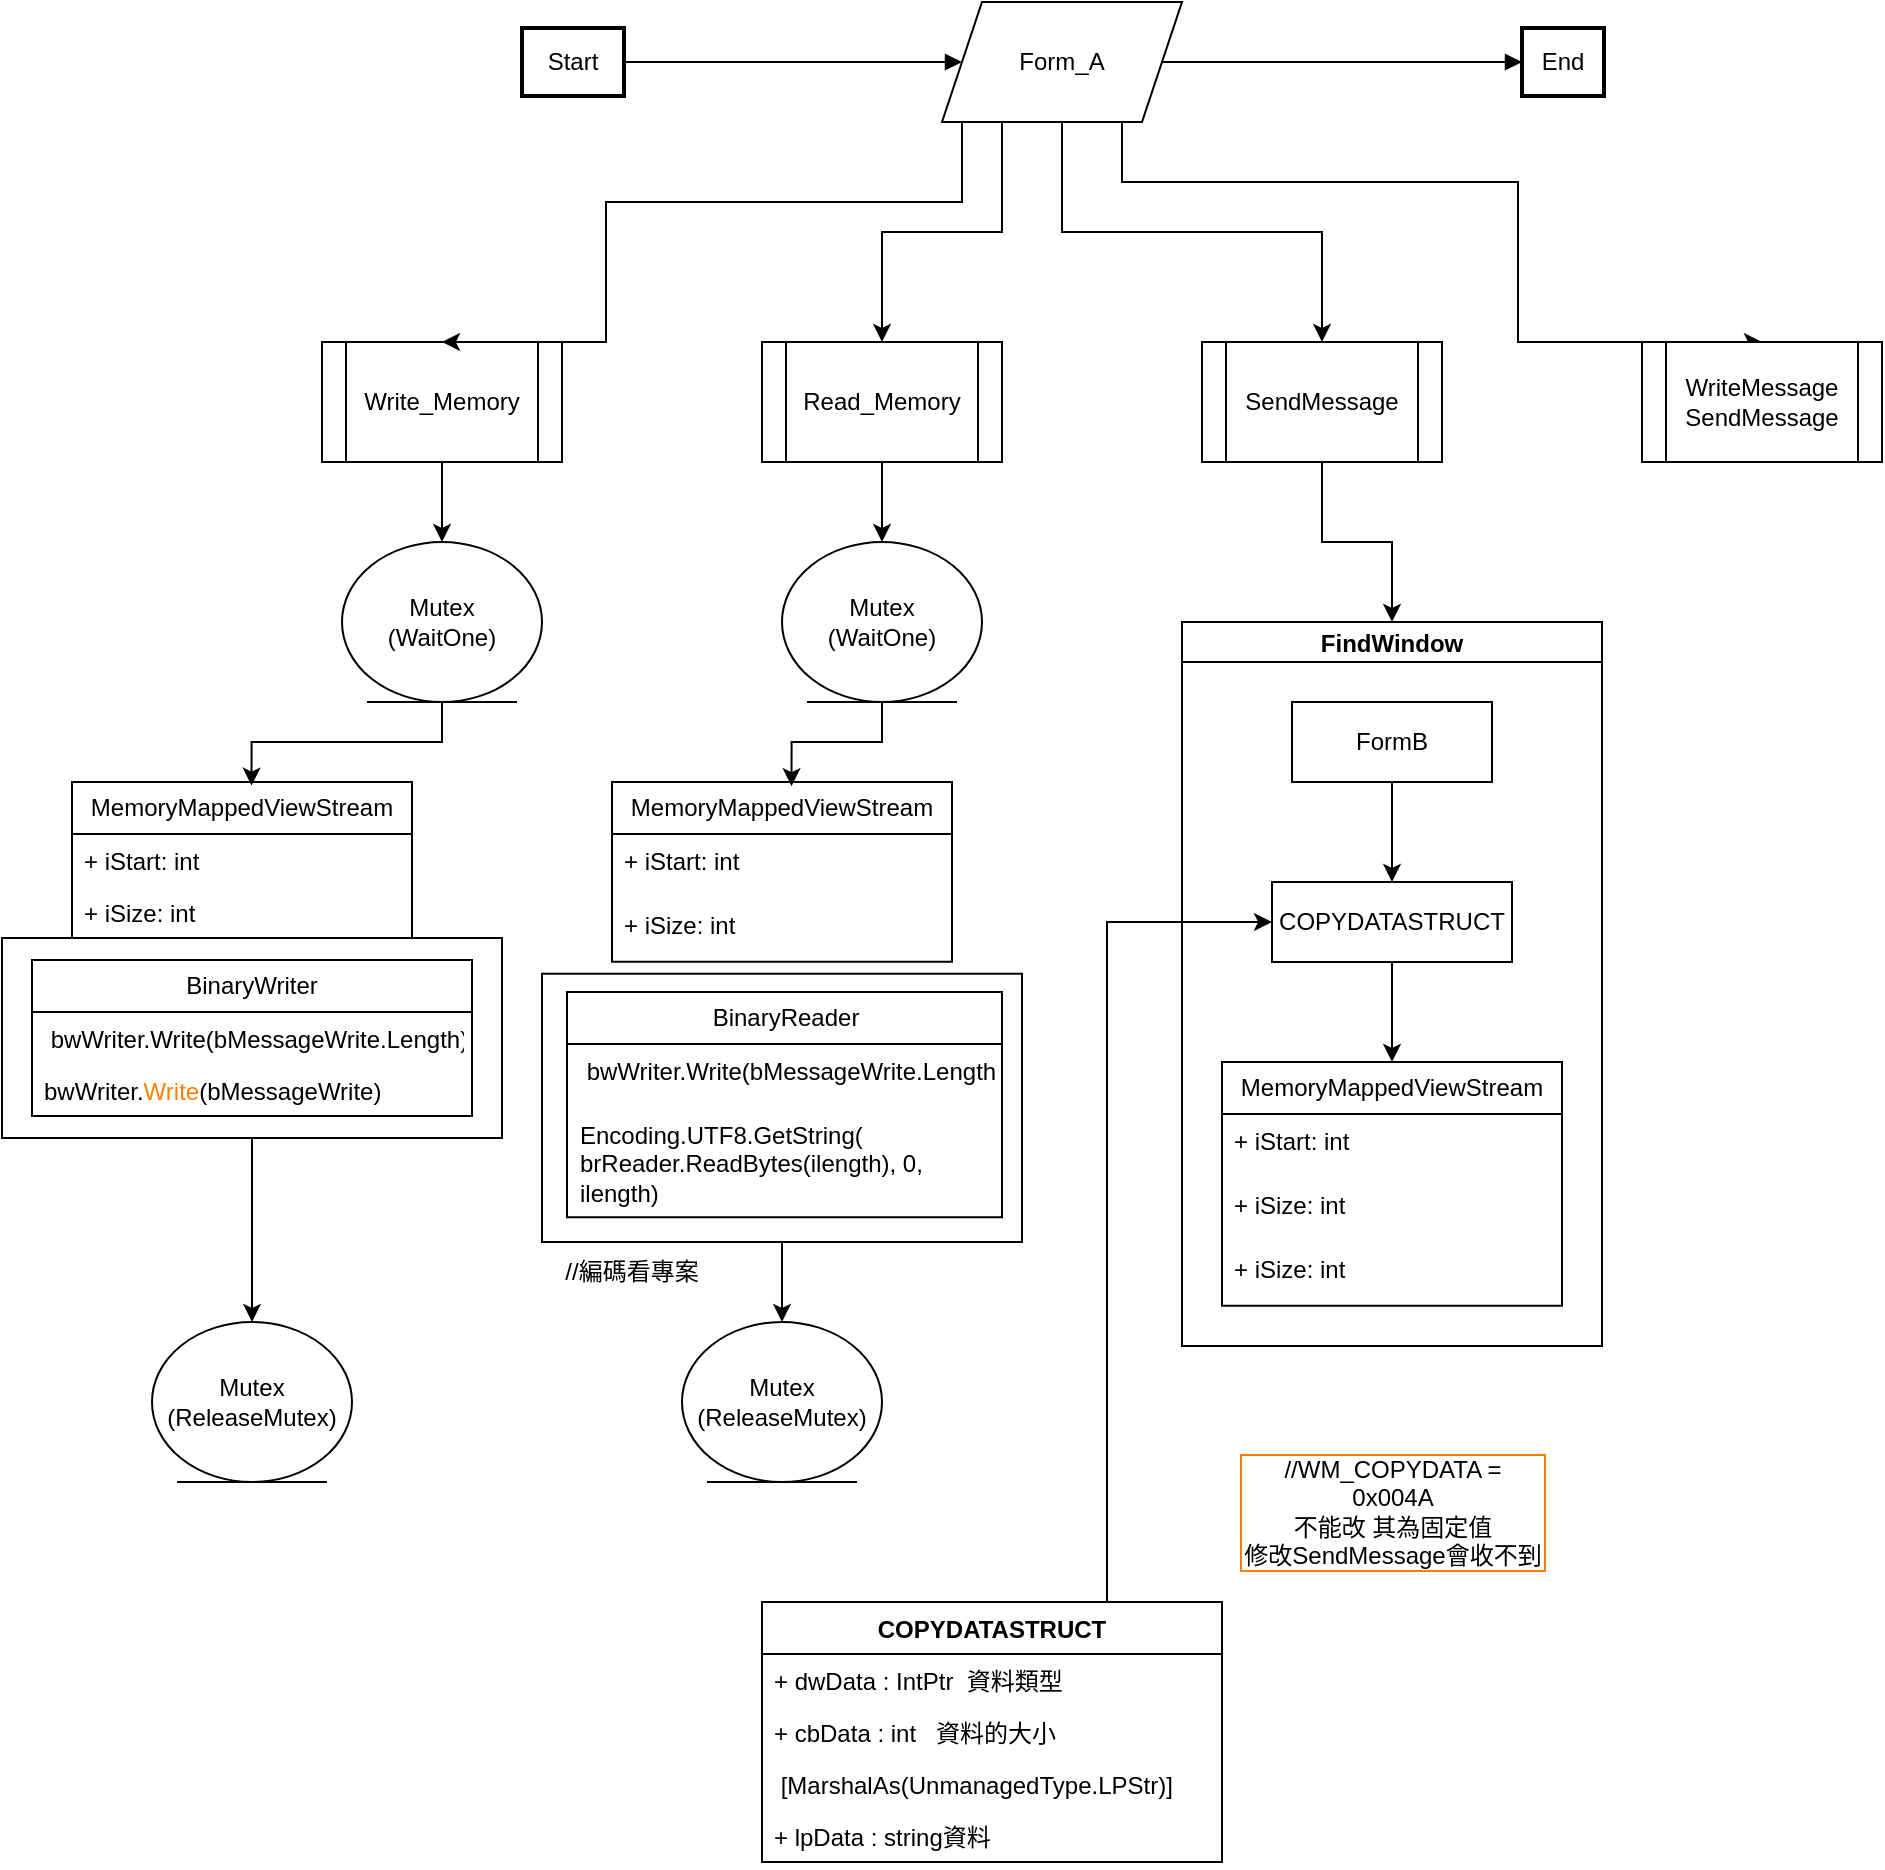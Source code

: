 <mxfile version="21.6.8" type="github">
  <diagram name="第 1 页" id="GzfE-yEDeLufz6VU4njj">
    <mxGraphModel dx="2643" dy="1692" grid="1" gridSize="10" guides="1" tooltips="1" connect="1" arrows="1" fold="1" page="1" pageScale="1" pageWidth="827" pageHeight="1169" math="0" shadow="0">
      <root>
        <mxCell id="0" />
        <mxCell id="1" parent="0" />
        <mxCell id="2" value="Start" style="whiteSpace=wrap;strokeWidth=2;" parent="1" vertex="1">
          <mxGeometry x="-720" y="-597" width="51" height="34" as="geometry" />
        </mxCell>
        <mxCell id="4" value="End" style="whiteSpace=wrap;strokeWidth=2;" parent="1" vertex="1">
          <mxGeometry x="-220" y="-597" width="41" height="34" as="geometry" />
        </mxCell>
        <mxCell id="5" value="" style="curved=1;startArrow=none;endArrow=block;exitX=0.993;exitY=0.5;" parent="1" source="2" target="F0pO8iZFiC6hmlwL7Zcl-8" edge="1">
          <mxGeometry relative="1" as="geometry">
            <Array as="points" />
            <mxPoint x="-540" y="-580" as="targetPoint" />
          </mxGeometry>
        </mxCell>
        <mxCell id="6" value="" style="curved=1;startArrow=none;endArrow=block;entryX=-0.001;entryY=0.5;exitX=1;exitY=0.5;exitDx=0;exitDy=0;" parent="1" source="F0pO8iZFiC6hmlwL7Zcl-8" target="4" edge="1">
          <mxGeometry relative="1" as="geometry">
            <Array as="points" />
            <mxPoint x="-370" y="-580" as="sourcePoint" />
          </mxGeometry>
        </mxCell>
        <mxCell id="F0pO8iZFiC6hmlwL7Zcl-36" style="edgeStyle=orthogonalEdgeStyle;rounded=0;orthogonalLoop=1;jettySize=auto;html=1;exitX=0.5;exitY=1;exitDx=0;exitDy=0;entryX=0.5;entryY=0;entryDx=0;entryDy=0;" parent="1" source="F0pO8iZFiC6hmlwL7Zcl-6" target="F0pO8iZFiC6hmlwL7Zcl-35" edge="1">
          <mxGeometry relative="1" as="geometry" />
        </mxCell>
        <mxCell id="F0pO8iZFiC6hmlwL7Zcl-6" value="Write_Memory" style="shape=process;whiteSpace=wrap;html=1;backgroundOutline=1;" parent="1" vertex="1">
          <mxGeometry x="-820" y="-440" width="120" height="60" as="geometry" />
        </mxCell>
        <mxCell id="F0pO8iZFiC6hmlwL7Zcl-17" style="edgeStyle=orthogonalEdgeStyle;rounded=0;orthogonalLoop=1;jettySize=auto;html=1;entryX=0.5;entryY=0;entryDx=0;entryDy=0;" parent="1" source="F0pO8iZFiC6hmlwL7Zcl-8" target="F0pO8iZFiC6hmlwL7Zcl-6" edge="1">
          <mxGeometry relative="1" as="geometry">
            <mxPoint x="-500" y="-547" as="sourcePoint" />
            <Array as="points">
              <mxPoint x="-500" y="-510" />
              <mxPoint x="-678" y="-510" />
            </Array>
          </mxGeometry>
        </mxCell>
        <mxCell id="F0pO8iZFiC6hmlwL7Zcl-18" style="edgeStyle=orthogonalEdgeStyle;rounded=0;orthogonalLoop=1;jettySize=auto;html=1;exitX=0.25;exitY=1;exitDx=0;exitDy=0;entryX=0.5;entryY=0;entryDx=0;entryDy=0;" parent="1" source="F0pO8iZFiC6hmlwL7Zcl-8" target="F0pO8iZFiC6hmlwL7Zcl-14" edge="1">
          <mxGeometry relative="1" as="geometry" />
        </mxCell>
        <mxCell id="F0pO8iZFiC6hmlwL7Zcl-19" style="edgeStyle=orthogonalEdgeStyle;rounded=0;orthogonalLoop=1;jettySize=auto;html=1;exitX=0.5;exitY=1;exitDx=0;exitDy=0;entryX=0.5;entryY=0;entryDx=0;entryDy=0;" parent="1" source="F0pO8iZFiC6hmlwL7Zcl-8" target="F0pO8iZFiC6hmlwL7Zcl-15" edge="1">
          <mxGeometry relative="1" as="geometry" />
        </mxCell>
        <mxCell id="F0pO8iZFiC6hmlwL7Zcl-20" style="edgeStyle=orthogonalEdgeStyle;rounded=0;orthogonalLoop=1;jettySize=auto;html=1;exitX=0.75;exitY=1;exitDx=0;exitDy=0;entryX=0.5;entryY=0;entryDx=0;entryDy=0;" parent="1" source="F0pO8iZFiC6hmlwL7Zcl-8" target="F0pO8iZFiC6hmlwL7Zcl-16" edge="1">
          <mxGeometry relative="1" as="geometry">
            <Array as="points">
              <mxPoint x="-420" y="-520" />
              <mxPoint x="-222" y="-520" />
            </Array>
          </mxGeometry>
        </mxCell>
        <mxCell id="F0pO8iZFiC6hmlwL7Zcl-8" value="Form_A" style="shape=parallelogram;perimeter=parallelogramPerimeter;whiteSpace=wrap;html=1;fixedSize=1;" parent="1" vertex="1">
          <mxGeometry x="-510" y="-610" width="120" height="60" as="geometry" />
        </mxCell>
        <mxCell id="F0pO8iZFiC6hmlwL7Zcl-88" style="edgeStyle=orthogonalEdgeStyle;rounded=0;orthogonalLoop=1;jettySize=auto;html=1;exitX=0.5;exitY=1;exitDx=0;exitDy=0;entryX=0.5;entryY=0;entryDx=0;entryDy=0;" parent="1" source="F0pO8iZFiC6hmlwL7Zcl-14" target="F0pO8iZFiC6hmlwL7Zcl-78" edge="1">
          <mxGeometry relative="1" as="geometry" />
        </mxCell>
        <mxCell id="F0pO8iZFiC6hmlwL7Zcl-14" value="Read_Memory" style="shape=process;whiteSpace=wrap;html=1;backgroundOutline=1;" parent="1" vertex="1">
          <mxGeometry x="-600" y="-440" width="120" height="60" as="geometry" />
        </mxCell>
        <mxCell id="OXjSecTWh2fNsdve-tAi-19" style="edgeStyle=orthogonalEdgeStyle;rounded=0;orthogonalLoop=1;jettySize=auto;html=1;exitX=0.5;exitY=1;exitDx=0;exitDy=0;entryX=0.5;entryY=0;entryDx=0;entryDy=0;" edge="1" parent="1" source="F0pO8iZFiC6hmlwL7Zcl-15" target="OXjSecTWh2fNsdve-tAi-9">
          <mxGeometry relative="1" as="geometry" />
        </mxCell>
        <mxCell id="F0pO8iZFiC6hmlwL7Zcl-15" value="SendMessage" style="shape=process;whiteSpace=wrap;html=1;backgroundOutline=1;" parent="1" vertex="1">
          <mxGeometry x="-380" y="-440" width="120" height="60" as="geometry" />
        </mxCell>
        <mxCell id="F0pO8iZFiC6hmlwL7Zcl-16" value="WriteMessage&lt;br&gt;SendMessage" style="shape=process;whiteSpace=wrap;html=1;backgroundOutline=1;" parent="1" vertex="1">
          <mxGeometry x="-160" y="-440" width="120" height="60" as="geometry" />
        </mxCell>
        <mxCell id="F0pO8iZFiC6hmlwL7Zcl-40" style="edgeStyle=orthogonalEdgeStyle;rounded=0;orthogonalLoop=1;jettySize=auto;html=1;exitX=0.5;exitY=1;exitDx=0;exitDy=0;entryX=0.5;entryY=0;entryDx=0;entryDy=0;" parent="1" source="F0pO8iZFiC6hmlwL7Zcl-74" target="F0pO8iZFiC6hmlwL7Zcl-38" edge="1">
          <mxGeometry relative="1" as="geometry">
            <mxPoint x="-760" y="-110" as="sourcePoint" />
          </mxGeometry>
        </mxCell>
        <mxCell id="F0pO8iZFiC6hmlwL7Zcl-37" style="edgeStyle=orthogonalEdgeStyle;rounded=0;orthogonalLoop=1;jettySize=auto;html=1;exitX=0.5;exitY=1;exitDx=0;exitDy=0;entryX=0.528;entryY=0.023;entryDx=0;entryDy=0;entryPerimeter=0;" parent="1" source="F0pO8iZFiC6hmlwL7Zcl-35" target="F0pO8iZFiC6hmlwL7Zcl-60" edge="1">
          <mxGeometry relative="1" as="geometry">
            <mxPoint x="-760" y="-230" as="targetPoint" />
          </mxGeometry>
        </mxCell>
        <mxCell id="F0pO8iZFiC6hmlwL7Zcl-35" value="Mutex&lt;br&gt;(WaitOne)" style="ellipse;shape=umlEntity;whiteSpace=wrap;html=1;" parent="1" vertex="1">
          <mxGeometry x="-810" y="-340" width="100" height="80" as="geometry" />
        </mxCell>
        <mxCell id="F0pO8iZFiC6hmlwL7Zcl-38" value="Mutex&lt;br&gt;(ReleaseMutex)" style="ellipse;shape=umlEntity;whiteSpace=wrap;html=1;" parent="1" vertex="1">
          <mxGeometry x="-905" y="50" width="100" height="80" as="geometry" />
        </mxCell>
        <mxCell id="OXjSecTWh2fNsdve-tAi-26" style="edgeStyle=orthogonalEdgeStyle;rounded=0;orthogonalLoop=1;jettySize=auto;html=1;exitX=0.75;exitY=0;exitDx=0;exitDy=0;entryX=0;entryY=0.5;entryDx=0;entryDy=0;" edge="1" parent="1" source="F0pO8iZFiC6hmlwL7Zcl-41" target="OXjSecTWh2fNsdve-tAi-11">
          <mxGeometry relative="1" as="geometry" />
        </mxCell>
        <mxCell id="F0pO8iZFiC6hmlwL7Zcl-41" value="COPYDATASTRUCT" style="swimlane;fontStyle=1;align=center;verticalAlign=top;childLayout=stackLayout;horizontal=1;startSize=26;horizontalStack=0;resizeParent=1;resizeParentMax=0;resizeLast=0;collapsible=1;marginBottom=0;whiteSpace=wrap;html=1;" parent="1" vertex="1">
          <mxGeometry x="-600" y="190" width="230" height="130" as="geometry">
            <mxRectangle x="-420" y="-270" width="150" height="30" as="alternateBounds" />
          </mxGeometry>
        </mxCell>
        <mxCell id="F0pO8iZFiC6hmlwL7Zcl-42" value="+ dwData : IntPtr&amp;nbsp; 資料類型" style="text;strokeColor=none;fillColor=none;align=left;verticalAlign=top;spacingLeft=4;spacingRight=4;overflow=hidden;rotatable=0;points=[[0,0.5],[1,0.5]];portConstraint=eastwest;whiteSpace=wrap;html=1;" parent="F0pO8iZFiC6hmlwL7Zcl-41" vertex="1">
          <mxGeometry y="26" width="230" height="26" as="geometry" />
        </mxCell>
        <mxCell id="F0pO8iZFiC6hmlwL7Zcl-44" value="+ cbData : int&amp;nbsp; &amp;nbsp;資料的大小" style="text;strokeColor=none;fillColor=none;align=left;verticalAlign=top;spacingLeft=4;spacingRight=4;overflow=hidden;rotatable=0;points=[[0,0.5],[1,0.5]];portConstraint=eastwest;whiteSpace=wrap;html=1;" parent="F0pO8iZFiC6hmlwL7Zcl-41" vertex="1">
          <mxGeometry y="52" width="230" height="26" as="geometry" />
        </mxCell>
        <mxCell id="F0pO8iZFiC6hmlwL7Zcl-55" value="&amp;nbsp;[MarshalAs(UnmanagedType.LPStr)]" style="text;strokeColor=none;fillColor=none;align=left;verticalAlign=top;spacingLeft=4;spacingRight=4;overflow=hidden;rotatable=0;points=[[0,0.5],[1,0.5]];portConstraint=eastwest;whiteSpace=wrap;html=1;" parent="F0pO8iZFiC6hmlwL7Zcl-41" vertex="1">
          <mxGeometry y="78" width="230" height="26" as="geometry" />
        </mxCell>
        <mxCell id="F0pO8iZFiC6hmlwL7Zcl-56" value="+ lpData : string資料" style="text;strokeColor=none;fillColor=none;align=left;verticalAlign=top;spacingLeft=4;spacingRight=4;overflow=hidden;rotatable=0;points=[[0,0.5],[1,0.5]];portConstraint=eastwest;whiteSpace=wrap;html=1;" parent="F0pO8iZFiC6hmlwL7Zcl-41" vertex="1">
          <mxGeometry y="104" width="230" height="26" as="geometry" />
        </mxCell>
        <mxCell id="F0pO8iZFiC6hmlwL7Zcl-75" value="" style="group" parent="1" vertex="1" connectable="0">
          <mxGeometry x="-980" y="-220" width="250" height="178" as="geometry" />
        </mxCell>
        <mxCell id="F0pO8iZFiC6hmlwL7Zcl-74" value="" style="html=1;whiteSpace=wrap;" parent="F0pO8iZFiC6hmlwL7Zcl-75" vertex="1">
          <mxGeometry y="78" width="250" height="100" as="geometry" />
        </mxCell>
        <mxCell id="F0pO8iZFiC6hmlwL7Zcl-60" value="MemoryMappedViewStream" style="swimlane;fontStyle=0;childLayout=stackLayout;horizontal=1;startSize=26;fillColor=none;horizontalStack=0;resizeParent=1;resizeParentMax=0;resizeLast=0;collapsible=1;marginBottom=0;whiteSpace=wrap;html=1;" parent="F0pO8iZFiC6hmlwL7Zcl-75" vertex="1">
          <mxGeometry x="35" width="170" height="78" as="geometry" />
        </mxCell>
        <mxCell id="F0pO8iZFiC6hmlwL7Zcl-61" value="+ iStart: int" style="text;strokeColor=none;fillColor=none;align=left;verticalAlign=top;spacingLeft=4;spacingRight=4;overflow=hidden;rotatable=0;points=[[0,0.5],[1,0.5]];portConstraint=eastwest;whiteSpace=wrap;html=1;" parent="F0pO8iZFiC6hmlwL7Zcl-60" vertex="1">
          <mxGeometry y="26" width="170" height="26" as="geometry" />
        </mxCell>
        <mxCell id="F0pO8iZFiC6hmlwL7Zcl-62" value="+ iSize: int" style="text;strokeColor=none;fillColor=none;align=left;verticalAlign=top;spacingLeft=4;spacingRight=4;overflow=hidden;rotatable=0;points=[[0,0.5],[1,0.5]];portConstraint=eastwest;whiteSpace=wrap;html=1;" parent="F0pO8iZFiC6hmlwL7Zcl-60" vertex="1">
          <mxGeometry y="52" width="170" height="26" as="geometry" />
        </mxCell>
        <mxCell id="F0pO8iZFiC6hmlwL7Zcl-71" value="BinaryWriter" style="swimlane;fontStyle=0;childLayout=stackLayout;horizontal=1;startSize=26;fillColor=none;horizontalStack=0;resizeParent=1;resizeParentMax=0;resizeLast=0;collapsible=1;marginBottom=0;whiteSpace=wrap;html=1;" parent="F0pO8iZFiC6hmlwL7Zcl-75" vertex="1">
          <mxGeometry x="15" y="89" width="220" height="78" as="geometry" />
        </mxCell>
        <mxCell id="F0pO8iZFiC6hmlwL7Zcl-72" value="&amp;nbsp;bwWriter.Write(bMessageWrite.Length)" style="text;strokeColor=none;fillColor=none;align=left;verticalAlign=top;spacingLeft=4;spacingRight=4;overflow=hidden;rotatable=0;points=[[0,0.5],[1,0.5]];portConstraint=eastwest;whiteSpace=wrap;html=1;" parent="F0pO8iZFiC6hmlwL7Zcl-71" vertex="1">
          <mxGeometry y="26" width="220" height="26" as="geometry" />
        </mxCell>
        <mxCell id="F0pO8iZFiC6hmlwL7Zcl-73" value="bwWriter.&lt;font color=&quot;#ff8000&quot;&gt;Write&lt;/font&gt;(bMessageWrite)" style="text;strokeColor=none;fillColor=none;align=left;verticalAlign=top;spacingLeft=4;spacingRight=4;overflow=hidden;rotatable=0;points=[[0,0.5],[1,0.5]];portConstraint=eastwest;whiteSpace=wrap;html=1;" parent="F0pO8iZFiC6hmlwL7Zcl-71" vertex="1">
          <mxGeometry y="52" width="220" height="26" as="geometry" />
        </mxCell>
        <mxCell id="F0pO8iZFiC6hmlwL7Zcl-76" style="edgeStyle=orthogonalEdgeStyle;rounded=0;orthogonalLoop=1;jettySize=auto;html=1;exitX=0.5;exitY=1;exitDx=0;exitDy=0;entryX=0.5;entryY=0;entryDx=0;entryDy=0;" parent="1" source="F0pO8iZFiC6hmlwL7Zcl-81" target="F0pO8iZFiC6hmlwL7Zcl-79" edge="1">
          <mxGeometry relative="1" as="geometry">
            <mxPoint x="-540" y="-110" as="sourcePoint" />
          </mxGeometry>
        </mxCell>
        <mxCell id="F0pO8iZFiC6hmlwL7Zcl-77" style="edgeStyle=orthogonalEdgeStyle;rounded=0;orthogonalLoop=1;jettySize=auto;html=1;exitX=0.5;exitY=1;exitDx=0;exitDy=0;entryX=0.528;entryY=0.023;entryDx=0;entryDy=0;entryPerimeter=0;" parent="1" source="F0pO8iZFiC6hmlwL7Zcl-78" target="F0pO8iZFiC6hmlwL7Zcl-82" edge="1">
          <mxGeometry relative="1" as="geometry">
            <mxPoint x="-540" y="-230" as="targetPoint" />
          </mxGeometry>
        </mxCell>
        <mxCell id="F0pO8iZFiC6hmlwL7Zcl-78" value="Mutex&lt;br&gt;(WaitOne)" style="ellipse;shape=umlEntity;whiteSpace=wrap;html=1;" parent="1" vertex="1">
          <mxGeometry x="-590" y="-340" width="100" height="80" as="geometry" />
        </mxCell>
        <mxCell id="F0pO8iZFiC6hmlwL7Zcl-79" value="Mutex&lt;br&gt;(ReleaseMutex)" style="ellipse;shape=umlEntity;whiteSpace=wrap;html=1;" parent="1" vertex="1">
          <mxGeometry x="-640" y="50" width="100" height="80" as="geometry" />
        </mxCell>
        <mxCell id="F0pO8iZFiC6hmlwL7Zcl-80" value="" style="group" parent="1" vertex="1" connectable="0">
          <mxGeometry x="-710" y="-220" width="330" height="230" as="geometry" />
        </mxCell>
        <mxCell id="F0pO8iZFiC6hmlwL7Zcl-81" value="" style="html=1;whiteSpace=wrap;" parent="F0pO8iZFiC6hmlwL7Zcl-80" vertex="1">
          <mxGeometry y="95.87" width="240" height="134.13" as="geometry" />
        </mxCell>
        <mxCell id="F0pO8iZFiC6hmlwL7Zcl-82" value="MemoryMappedViewStream" style="swimlane;fontStyle=0;childLayout=stackLayout;horizontal=1;startSize=26;fillColor=none;horizontalStack=0;resizeParent=1;resizeParentMax=0;resizeLast=0;collapsible=1;marginBottom=0;whiteSpace=wrap;html=1;" parent="F0pO8iZFiC6hmlwL7Zcl-80" vertex="1">
          <mxGeometry x="35" width="170" height="89.911" as="geometry" />
        </mxCell>
        <mxCell id="F0pO8iZFiC6hmlwL7Zcl-83" value="+ iStart: int" style="text;strokeColor=none;fillColor=none;align=left;verticalAlign=top;spacingLeft=4;spacingRight=4;overflow=hidden;rotatable=0;points=[[0,0.5],[1,0.5]];portConstraint=eastwest;whiteSpace=wrap;html=1;" parent="F0pO8iZFiC6hmlwL7Zcl-82" vertex="1">
          <mxGeometry y="26" width="170" height="31.955" as="geometry" />
        </mxCell>
        <mxCell id="F0pO8iZFiC6hmlwL7Zcl-84" value="+ iSize: int" style="text;strokeColor=none;fillColor=none;align=left;verticalAlign=top;spacingLeft=4;spacingRight=4;overflow=hidden;rotatable=0;points=[[0,0.5],[1,0.5]];portConstraint=eastwest;whiteSpace=wrap;html=1;" parent="F0pO8iZFiC6hmlwL7Zcl-82" vertex="1">
          <mxGeometry y="57.955" width="170" height="31.955" as="geometry" />
        </mxCell>
        <mxCell id="F0pO8iZFiC6hmlwL7Zcl-85" value="BinaryReader" style="swimlane;fontStyle=0;childLayout=stackLayout;horizontal=1;startSize=26;fillColor=none;horizontalStack=0;resizeParent=1;resizeParentMax=0;resizeLast=0;collapsible=1;marginBottom=0;whiteSpace=wrap;html=1;" parent="F0pO8iZFiC6hmlwL7Zcl-80" vertex="1">
          <mxGeometry x="12.5" y="104.99" width="217.5" height="112.615" as="geometry" />
        </mxCell>
        <mxCell id="F0pO8iZFiC6hmlwL7Zcl-86" value="&amp;nbsp;bwWriter.Write(bMessageWrite.Length)" style="text;strokeColor=none;fillColor=none;align=left;verticalAlign=top;spacingLeft=4;spacingRight=4;overflow=hidden;rotatable=0;points=[[0,0.5],[1,0.5]];portConstraint=eastwest;whiteSpace=wrap;html=1;" parent="F0pO8iZFiC6hmlwL7Zcl-85" vertex="1">
          <mxGeometry y="26" width="217.5" height="31.955" as="geometry" />
        </mxCell>
        <mxCell id="F0pO8iZFiC6hmlwL7Zcl-87" value="Encoding.UTF8.GetString(&lt;br&gt;brReader.ReadBytes(ilength), 0, ilength)&amp;nbsp;" style="text;strokeColor=none;fillColor=none;align=left;verticalAlign=top;spacingLeft=4;spacingRight=4;overflow=hidden;rotatable=0;points=[[0,0.5],[1,0.5]];portConstraint=eastwest;whiteSpace=wrap;html=1;" parent="F0pO8iZFiC6hmlwL7Zcl-85" vertex="1">
          <mxGeometry y="57.955" width="217.5" height="54.66" as="geometry" />
        </mxCell>
        <mxCell id="OXjSecTWh2fNsdve-tAi-7" value="//編碼看專案" style="text;html=1;strokeColor=none;fillColor=none;align=center;verticalAlign=middle;whiteSpace=wrap;rounded=0;" vertex="1" parent="1">
          <mxGeometry x="-710" y="10" width="90" height="30" as="geometry" />
        </mxCell>
        <mxCell id="OXjSecTWh2fNsdve-tAi-9" value="FindWindow" style="swimlane;startSize=20;horizontal=1;childLayout=flowLayout;flowOrientation=north;resizable=0;interRankCellSpacing=50;containerType=tree;fontSize=12;" vertex="1" parent="1">
          <mxGeometry x="-390" y="-300" width="210" height="362" as="geometry" />
        </mxCell>
        <mxCell id="OXjSecTWh2fNsdve-tAi-10" value="FormB" style="whiteSpace=wrap;html=1;" vertex="1" parent="OXjSecTWh2fNsdve-tAi-9">
          <mxGeometry x="55" y="40" width="100" height="40" as="geometry" />
        </mxCell>
        <mxCell id="OXjSecTWh2fNsdve-tAi-33" style="edgeStyle=orthogonalEdgeStyle;rounded=0;orthogonalLoop=1;jettySize=auto;html=1;exitX=0.5;exitY=1;exitDx=0;exitDy=0;entryX=0.5;entryY=0;entryDx=0;entryDy=0;noEdgeStyle=1;orthogonal=1;" edge="1" parent="OXjSecTWh2fNsdve-tAi-9" source="OXjSecTWh2fNsdve-tAi-11" target="OXjSecTWh2fNsdve-tAi-30">
          <mxGeometry relative="1" as="geometry">
            <Array as="points">
              <mxPoint x="105" y="182" />
              <mxPoint x="105" y="208" />
            </Array>
          </mxGeometry>
        </mxCell>
        <mxCell id="OXjSecTWh2fNsdve-tAi-11" value="COPYDATASTRUCT" style="whiteSpace=wrap;html=1;" vertex="1" parent="OXjSecTWh2fNsdve-tAi-9">
          <mxGeometry x="45" y="130" width="120" height="40" as="geometry" />
        </mxCell>
        <mxCell id="OXjSecTWh2fNsdve-tAi-12" value="" style="html=1;rounded=1;curved=0;sourcePerimeterSpacing=0;targetPerimeterSpacing=0;startSize=6;endSize=6;noEdgeStyle=1;orthogonal=1;" edge="1" parent="OXjSecTWh2fNsdve-tAi-9" source="OXjSecTWh2fNsdve-tAi-10" target="OXjSecTWh2fNsdve-tAi-11">
          <mxGeometry relative="1" as="geometry">
            <Array as="points">
              <mxPoint x="105" y="92" />
              <mxPoint x="105" y="118" />
            </Array>
          </mxGeometry>
        </mxCell>
        <mxCell id="OXjSecTWh2fNsdve-tAi-30" value="MemoryMappedViewStream" style="swimlane;fontStyle=0;childLayout=stackLayout;horizontal=1;startSize=26;fillColor=none;horizontalStack=0;resizeParent=1;resizeParentMax=0;resizeLast=0;collapsible=1;marginBottom=0;whiteSpace=wrap;html=1;" vertex="1" parent="OXjSecTWh2fNsdve-tAi-9">
          <mxGeometry x="20" y="220" width="170" height="121.866" as="geometry" />
        </mxCell>
        <mxCell id="OXjSecTWh2fNsdve-tAi-31" value="+ iStart: int" style="text;strokeColor=none;fillColor=none;align=left;verticalAlign=top;spacingLeft=4;spacingRight=4;overflow=hidden;rotatable=0;points=[[0,0.5],[1,0.5]];portConstraint=eastwest;whiteSpace=wrap;html=1;" vertex="1" parent="OXjSecTWh2fNsdve-tAi-30">
          <mxGeometry y="26" width="170" height="31.955" as="geometry" />
        </mxCell>
        <mxCell id="OXjSecTWh2fNsdve-tAi-32" value="+ iSize: int" style="text;strokeColor=none;fillColor=none;align=left;verticalAlign=top;spacingLeft=4;spacingRight=4;overflow=hidden;rotatable=0;points=[[0,0.5],[1,0.5]];portConstraint=eastwest;whiteSpace=wrap;html=1;" vertex="1" parent="OXjSecTWh2fNsdve-tAi-30">
          <mxGeometry y="57.955" width="170" height="31.955" as="geometry" />
        </mxCell>
        <mxCell id="OXjSecTWh2fNsdve-tAi-34" value="+ iSize: int" style="text;strokeColor=none;fillColor=none;align=left;verticalAlign=top;spacingLeft=4;spacingRight=4;overflow=hidden;rotatable=0;points=[[0,0.5],[1,0.5]];portConstraint=eastwest;whiteSpace=wrap;html=1;" vertex="1" parent="OXjSecTWh2fNsdve-tAi-30">
          <mxGeometry y="89.911" width="170" height="31.955" as="geometry" />
        </mxCell>
        <mxCell id="OXjSecTWh2fNsdve-tAi-28" value="//WM_COPYDATA = 0x004A&lt;br&gt;不能改 其為固定值&lt;br&gt;修改SendMessage會收不到" style="text;html=1;strokeColor=none;fillColor=none;align=center;verticalAlign=middle;whiteSpace=wrap;rounded=0;labelBorderColor=#FF8000;" vertex="1" parent="1">
          <mxGeometry x="-362.5" y="100" width="155" height="90" as="geometry" />
        </mxCell>
      </root>
    </mxGraphModel>
  </diagram>
</mxfile>
